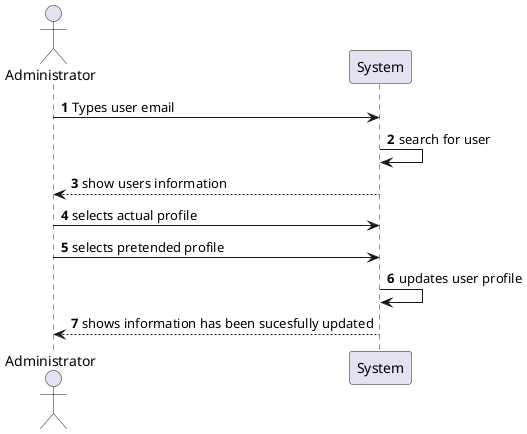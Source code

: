 @startuml
autonumber
actor Administrator
participant System
Administrator -> System : Types user email
System -> System : search for user
System --> Administrator : show users information
Administrator -> System : selects actual profile
Administrator -> System : selects pretended profile
System -> System : updates user profile
System --> Administrator : shows information has been sucesfully updated

@enduml